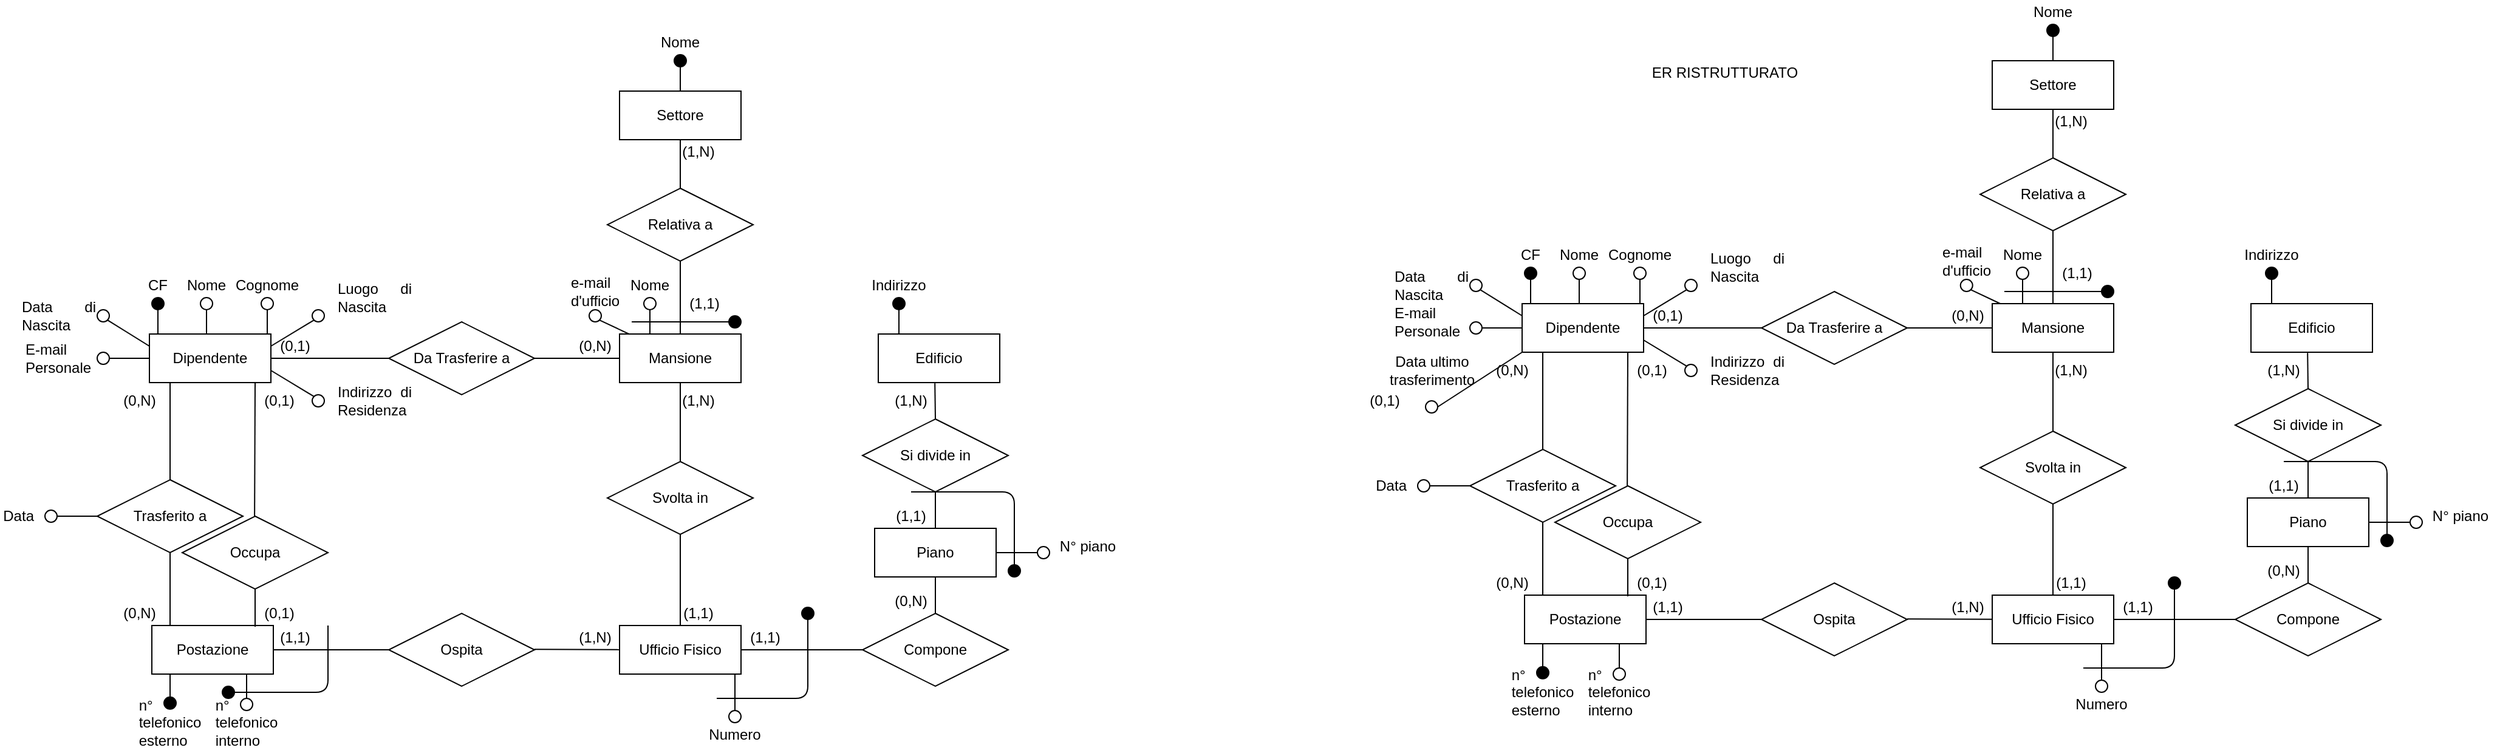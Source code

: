 <mxfile version="12.4.2" type="device" pages="1"><diagram id="H2HLlZwOEtIKmNLevdCi" name="Page-1"><mxGraphModel dx="2374" dy="1216" grid="1" gridSize="10" guides="1" tooltips="1" connect="1" arrows="1" fold="1" page="1" pageScale="1" pageWidth="827" pageHeight="1169" math="0" shadow="0"><root><mxCell id="0"/><mxCell id="1" parent="0"/><mxCell id="3k5vM88fd0rZkR1TAz7x-1" value="Dipendente" style="whiteSpace=wrap;html=1;align=center;" parent="1" vertex="1"><mxGeometry x="363" y="390" width="100" height="40" as="geometry"/></mxCell><mxCell id="3k5vM88fd0rZkR1TAz7x-2" value="" style="ellipse;whiteSpace=wrap;html=1;aspect=fixed;fillColor=#000000;" parent="1" vertex="1"><mxGeometry x="365" y="360" width="10" height="10" as="geometry"/></mxCell><mxCell id="3k5vM88fd0rZkR1TAz7x-3" value="" style="endArrow=none;html=1;entryX=0.5;entryY=1;entryDx=0;entryDy=0;exitX=0.12;exitY=0;exitDx=0;exitDy=0;exitPerimeter=0;" parent="1" target="3k5vM88fd0rZkR1TAz7x-2" edge="1"><mxGeometry width="50" height="50" relative="1" as="geometry"><mxPoint x="370" y="390" as="sourcePoint"/><mxPoint x="405" y="450" as="targetPoint"/></mxGeometry></mxCell><mxCell id="3k5vM88fd0rZkR1TAz7x-4" value="CF" style="text;html=1;strokeColor=none;fillColor=none;align=center;verticalAlign=middle;whiteSpace=wrap;rounded=0;" parent="1" vertex="1"><mxGeometry x="350" y="340" width="40" height="20" as="geometry"/></mxCell><mxCell id="3k5vM88fd0rZkR1TAz7x-5" value="" style="ellipse;whiteSpace=wrap;html=1;aspect=fixed;" parent="1" vertex="1"><mxGeometry x="405" y="360" width="10" height="10" as="geometry"/></mxCell><mxCell id="3k5vM88fd0rZkR1TAz7x-6" value="" style="endArrow=none;html=1;entryX=0.5;entryY=1;entryDx=0;entryDy=0;exitX=0.12;exitY=0;exitDx=0;exitDy=0;exitPerimeter=0;" parent="1" target="3k5vM88fd0rZkR1TAz7x-5" edge="1"><mxGeometry width="50" height="50" relative="1" as="geometry"><mxPoint x="410" y="390" as="sourcePoint"/><mxPoint x="445" y="450" as="targetPoint"/></mxGeometry></mxCell><mxCell id="3k5vM88fd0rZkR1TAz7x-7" value="Nome" style="text;html=1;strokeColor=none;fillColor=none;align=center;verticalAlign=middle;whiteSpace=wrap;rounded=0;" parent="1" vertex="1"><mxGeometry x="390" y="340" width="40" height="20" as="geometry"/></mxCell><mxCell id="3k5vM88fd0rZkR1TAz7x-8" value="" style="ellipse;whiteSpace=wrap;html=1;aspect=fixed;" parent="1" vertex="1"><mxGeometry x="455" y="360" width="10" height="10" as="geometry"/></mxCell><mxCell id="3k5vM88fd0rZkR1TAz7x-9" value="" style="endArrow=none;html=1;entryX=0.5;entryY=1;entryDx=0;entryDy=0;exitX=0.12;exitY=0;exitDx=0;exitDy=0;exitPerimeter=0;" parent="1" target="3k5vM88fd0rZkR1TAz7x-8" edge="1"><mxGeometry width="50" height="50" relative="1" as="geometry"><mxPoint x="460" y="390" as="sourcePoint"/><mxPoint x="495" y="450" as="targetPoint"/></mxGeometry></mxCell><mxCell id="3k5vM88fd0rZkR1TAz7x-10" value="Cognome" style="text;html=1;strokeColor=none;fillColor=none;align=center;verticalAlign=middle;whiteSpace=wrap;rounded=0;" parent="1" vertex="1"><mxGeometry x="440" y="340" width="40" height="20" as="geometry"/></mxCell><mxCell id="3k5vM88fd0rZkR1TAz7x-11" value="" style="ellipse;whiteSpace=wrap;html=1;aspect=fixed;" parent="1" vertex="1"><mxGeometry x="497" y="370" width="10" height="10" as="geometry"/></mxCell><mxCell id="3k5vM88fd0rZkR1TAz7x-12" value="" style="endArrow=none;html=1;entryX=0;entryY=1;entryDx=0;entryDy=0;exitX=1;exitY=0.25;exitDx=0;exitDy=0;" parent="1" source="3k5vM88fd0rZkR1TAz7x-1" target="3k5vM88fd0rZkR1TAz7x-11" edge="1"><mxGeometry width="50" height="50" relative="1" as="geometry"><mxPoint x="465" y="410" as="sourcePoint"/><mxPoint x="537" y="460" as="targetPoint"/></mxGeometry></mxCell><mxCell id="3k5vM88fd0rZkR1TAz7x-13" value="&lt;div style=&quot;text-align: justify&quot;&gt;&lt;span&gt;Luogo di Nascita&lt;/span&gt;&lt;/div&gt;" style="text;html=1;strokeColor=none;fillColor=none;align=center;verticalAlign=middle;whiteSpace=wrap;rounded=0;" parent="1" vertex="1"><mxGeometry x="517" y="350" width="63" height="20" as="geometry"/></mxCell><mxCell id="3k5vM88fd0rZkR1TAz7x-17" value="&lt;div style=&quot;text-align: justify&quot;&gt;&lt;span&gt;Data di Nascita&lt;/span&gt;&lt;/div&gt;" style="text;html=1;strokeColor=none;fillColor=none;align=center;verticalAlign=middle;whiteSpace=wrap;rounded=0;" parent="1" vertex="1"><mxGeometry x="257" y="365" width="63" height="20" as="geometry"/></mxCell><mxCell id="3k5vM88fd0rZkR1TAz7x-20" value="" style="ellipse;whiteSpace=wrap;html=1;aspect=fixed;" parent="1" vertex="1"><mxGeometry x="497" y="440" width="10" height="10" as="geometry"/></mxCell><mxCell id="3k5vM88fd0rZkR1TAz7x-21" value="" style="endArrow=none;html=1;entryX=0;entryY=0;entryDx=0;entryDy=0;exitX=1;exitY=0.75;exitDx=0;exitDy=0;" parent="1" source="3k5vM88fd0rZkR1TAz7x-1" target="3k5vM88fd0rZkR1TAz7x-20" edge="1"><mxGeometry width="50" height="50" relative="1" as="geometry"><mxPoint x="537" y="490" as="sourcePoint"/><mxPoint x="572" y="550" as="targetPoint"/></mxGeometry></mxCell><mxCell id="3k5vM88fd0rZkR1TAz7x-22" value="&lt;div style=&quot;text-align: justify&quot;&gt;&lt;span&gt;Indirizzo di Residenza&lt;/span&gt;&lt;/div&gt;" style="text;html=1;strokeColor=none;fillColor=none;align=center;verticalAlign=middle;whiteSpace=wrap;rounded=0;" parent="1" vertex="1"><mxGeometry x="517" y="435" width="63" height="20" as="geometry"/></mxCell><mxCell id="3k5vM88fd0rZkR1TAz7x-33" value="" style="ellipse;whiteSpace=wrap;html=1;aspect=fixed;" parent="1" vertex="1"><mxGeometry x="320" y="405" width="10" height="10" as="geometry"/></mxCell><mxCell id="3k5vM88fd0rZkR1TAz7x-34" value="" style="endArrow=none;html=1;entryX=1;entryY=0.5;entryDx=0;entryDy=0;exitX=0;exitY=0.5;exitDx=0;exitDy=0;" parent="1" source="3k5vM88fd0rZkR1TAz7x-1" target="3k5vM88fd0rZkR1TAz7x-33" edge="1"><mxGeometry width="50" height="50" relative="1" as="geometry"><mxPoint x="300" y="430" as="sourcePoint"/><mxPoint x="335" y="490" as="targetPoint"/></mxGeometry></mxCell><mxCell id="3k5vM88fd0rZkR1TAz7x-35" value="&lt;div style=&quot;text-align: justify&quot;&gt;&lt;span&gt;E-mail Personale&lt;/span&gt;&lt;/div&gt;" style="text;html=1;strokeColor=none;fillColor=none;align=center;verticalAlign=middle;whiteSpace=wrap;rounded=0;" parent="1" vertex="1"><mxGeometry x="260" y="400" width="60" height="20" as="geometry"/></mxCell><mxCell id="3k5vM88fd0rZkR1TAz7x-36" value="" style="ellipse;whiteSpace=wrap;html=1;aspect=fixed;direction=west;" parent="1" vertex="1"><mxGeometry x="320" y="370" width="10" height="10" as="geometry"/></mxCell><mxCell id="0-LK8YmRTWnci_70utCh-23" value="Mansione" style="whiteSpace=wrap;html=1;align=center;" parent="1" vertex="1"><mxGeometry x="750" y="390.0" width="100" height="40" as="geometry"/></mxCell><mxCell id="9NkHL0FcafXhTXbEbw9g-3" value="Postazione" style="whiteSpace=wrap;html=1;align=center;" parent="1" vertex="1"><mxGeometry x="365" y="630" width="100" height="40" as="geometry"/></mxCell><mxCell id="9NkHL0FcafXhTXbEbw9g-4" value="Occupa" style="shape=rhombus;perimeter=rhombusPerimeter;whiteSpace=wrap;html=1;align=center;" parent="1" vertex="1"><mxGeometry x="390" y="540" width="120" height="60" as="geometry"/></mxCell><mxCell id="9NkHL0FcafXhTXbEbw9g-7" value="" style="endArrow=none;html=1;" parent="1" edge="1"><mxGeometry width="50" height="50" relative="1" as="geometry"><mxPoint x="449.571" y="540.214" as="sourcePoint"/><mxPoint x="450" y="430" as="targetPoint"/></mxGeometry></mxCell><mxCell id="9NkHL0FcafXhTXbEbw9g-8" value="" style="endArrow=none;html=1;entryX=0.5;entryY=1;entryDx=0;entryDy=0;" parent="1" target="9NkHL0FcafXhTXbEbw9g-4" edge="1"><mxGeometry width="50" height="50" relative="1" as="geometry"><mxPoint x="450" y="631" as="sourcePoint"/><mxPoint x="412.71" y="560" as="targetPoint"/></mxGeometry></mxCell><mxCell id="9NkHL0FcafXhTXbEbw9g-9" value="(0,1)" style="text;html=1;strokeColor=none;fillColor=none;align=center;verticalAlign=middle;whiteSpace=wrap;rounded=0;" parent="1" vertex="1"><mxGeometry x="450" y="435" width="40" height="20" as="geometry"/></mxCell><mxCell id="9NkHL0FcafXhTXbEbw9g-10" value="(0,1)" style="text;html=1;strokeColor=none;fillColor=none;align=center;verticalAlign=middle;whiteSpace=wrap;rounded=0;" parent="1" vertex="1"><mxGeometry x="450" y="610" width="40" height="20" as="geometry"/></mxCell><mxCell id="9NkHL0FcafXhTXbEbw9g-11" value="Trasferito a" style="shape=rhombus;perimeter=rhombusPerimeter;whiteSpace=wrap;html=1;align=center;" parent="1" vertex="1"><mxGeometry x="320" y="510" width="120" height="60" as="geometry"/></mxCell><mxCell id="9NkHL0FcafXhTXbEbw9g-12" value="" style="endArrow=none;html=1;entryX=0.5;entryY=0;entryDx=0;entryDy=0;" parent="1" target="9NkHL0FcafXhTXbEbw9g-11" edge="1"><mxGeometry width="50" height="50" relative="1" as="geometry"><mxPoint x="380" y="430" as="sourcePoint"/><mxPoint x="150" y="510" as="targetPoint"/></mxGeometry></mxCell><mxCell id="9NkHL0FcafXhTXbEbw9g-13" value="" style="endArrow=none;html=1;entryX=0.5;entryY=1;entryDx=0;entryDy=0;" parent="1" target="9NkHL0FcafXhTXbEbw9g-11" edge="1"><mxGeometry width="50" height="50" relative="1" as="geometry"><mxPoint x="380" y="630" as="sourcePoint"/><mxPoint x="320" y="590" as="targetPoint"/></mxGeometry></mxCell><mxCell id="9NkHL0FcafXhTXbEbw9g-14" value="" style="ellipse;whiteSpace=wrap;html=1;aspect=fixed;" parent="1" vertex="1"><mxGeometry x="277" y="535" width="10" height="10" as="geometry"/></mxCell><mxCell id="9NkHL0FcafXhTXbEbw9g-15" value="" style="endArrow=none;html=1;entryX=1;entryY=0.5;entryDx=0;entryDy=0;exitX=0;exitY=0.5;exitDx=0;exitDy=0;" parent="1" target="9NkHL0FcafXhTXbEbw9g-14" edge="1"><mxGeometry width="50" height="50" relative="1" as="geometry"><mxPoint x="320" y="540" as="sourcePoint"/><mxPoint x="292" y="620" as="targetPoint"/></mxGeometry></mxCell><mxCell id="9NkHL0FcafXhTXbEbw9g-16" value="&lt;div style=&quot;text-align: justify&quot;&gt;Data&lt;/div&gt;" style="text;html=1;strokeColor=none;fillColor=none;align=right;verticalAlign=middle;whiteSpace=wrap;rounded=0;" parent="1" vertex="1"><mxGeometry x="240" y="530" width="30" height="20" as="geometry"/></mxCell><mxCell id="9NkHL0FcafXhTXbEbw9g-18" value="" style="endArrow=none;html=1;exitX=0.5;exitY=0;exitDx=0;exitDy=0;" parent="1" edge="1"><mxGeometry width="50" height="50" relative="1" as="geometry"><mxPoint x="380" y="690" as="sourcePoint"/><mxPoint x="380" y="670" as="targetPoint"/></mxGeometry></mxCell><mxCell id="9NkHL0FcafXhTXbEbw9g-19" value="&lt;div style=&quot;text-align: justify&quot;&gt;&lt;span&gt;n° telefonico esterno&lt;/span&gt;&lt;/div&gt;" style="text;html=1;strokeColor=none;fillColor=none;align=center;verticalAlign=middle;whiteSpace=wrap;rounded=0;" parent="1" vertex="1"><mxGeometry x="360" y="700" width="40" height="20" as="geometry"/></mxCell><mxCell id="9NkHL0FcafXhTXbEbw9g-23" value="" style="ellipse;whiteSpace=wrap;html=1;aspect=fixed;" parent="1" vertex="1"><mxGeometry x="438" y="690" width="10" height="10" as="geometry"/></mxCell><mxCell id="9NkHL0FcafXhTXbEbw9g-24" value="" style="endArrow=none;html=1;exitX=0.5;exitY=0;exitDx=0;exitDy=0;" parent="1" source="9NkHL0FcafXhTXbEbw9g-23" edge="1"><mxGeometry width="50" height="50" relative="1" as="geometry"><mxPoint x="433" y="690" as="sourcePoint"/><mxPoint x="443" y="670" as="targetPoint"/></mxGeometry></mxCell><mxCell id="9NkHL0FcafXhTXbEbw9g-25" value="&lt;div style=&quot;text-align: justify&quot;&gt;&lt;span&gt;n° telefonico interno&lt;/span&gt;&lt;/div&gt;" style="text;html=1;strokeColor=none;fillColor=none;align=center;verticalAlign=middle;whiteSpace=wrap;rounded=0;" parent="1" vertex="1"><mxGeometry x="423" y="700" width="40" height="20" as="geometry"/></mxCell><mxCell id="9NkHL0FcafXhTXbEbw9g-26" value="(0,N)" style="text;html=1;strokeColor=none;fillColor=none;align=center;verticalAlign=middle;whiteSpace=wrap;rounded=0;" parent="1" vertex="1"><mxGeometry x="335" y="435" width="40" height="20" as="geometry"/></mxCell><mxCell id="9NkHL0FcafXhTXbEbw9g-27" value="(0,N)" style="text;html=1;strokeColor=none;fillColor=none;align=center;verticalAlign=middle;whiteSpace=wrap;rounded=0;" parent="1" vertex="1"><mxGeometry x="335" y="610" width="40" height="20" as="geometry"/></mxCell><mxCell id="9NkHL0FcafXhTXbEbw9g-28" value="" style="ellipse;whiteSpace=wrap;html=1;aspect=fixed;fillColor=#000000;" parent="1" vertex="1"><mxGeometry x="375" y="688.89" width="10" height="10" as="geometry"/></mxCell><mxCell id="9NkHL0FcafXhTXbEbw9g-29" value="Ufficio Fisico" style="whiteSpace=wrap;html=1;align=center;" parent="1" vertex="1"><mxGeometry x="750" y="630" width="100" height="40" as="geometry"/></mxCell><mxCell id="9NkHL0FcafXhTXbEbw9g-30" value="Ospita" style="shape=rhombus;perimeter=rhombusPerimeter;whiteSpace=wrap;html=1;align=center;" parent="1" vertex="1"><mxGeometry x="560" y="620" width="120" height="60" as="geometry"/></mxCell><mxCell id="9NkHL0FcafXhTXbEbw9g-31" value="" style="endArrow=none;html=1;exitX=1;exitY=0.5;exitDx=0;exitDy=0;entryX=0;entryY=0.5;entryDx=0;entryDy=0;" parent="1" source="9NkHL0FcafXhTXbEbw9g-3" target="9NkHL0FcafXhTXbEbw9g-30" edge="1"><mxGeometry width="50" height="50" relative="1" as="geometry"><mxPoint x="530" y="760" as="sourcePoint"/><mxPoint x="580" y="710" as="targetPoint"/></mxGeometry></mxCell><mxCell id="9NkHL0FcafXhTXbEbw9g-32" value="" style="endArrow=none;html=1;exitX=1;exitY=0.5;exitDx=0;exitDy=0;" parent="1" target="9NkHL0FcafXhTXbEbw9g-29" edge="1"><mxGeometry width="50" height="50" relative="1" as="geometry"><mxPoint x="680" y="649.58" as="sourcePoint"/><mxPoint x="775" y="649.58" as="targetPoint"/></mxGeometry></mxCell><mxCell id="9NkHL0FcafXhTXbEbw9g-33" value="(1,1)" style="text;html=1;strokeColor=none;fillColor=none;align=center;verticalAlign=middle;whiteSpace=wrap;rounded=0;" parent="1" vertex="1"><mxGeometry x="463" y="630" width="40" height="20" as="geometry"/></mxCell><mxCell id="9NkHL0FcafXhTXbEbw9g-34" value="(1,N)" style="text;html=1;strokeColor=none;fillColor=none;align=center;verticalAlign=middle;whiteSpace=wrap;rounded=0;" parent="1" vertex="1"><mxGeometry x="710" y="630" width="40" height="20" as="geometry"/></mxCell><mxCell id="9NkHL0FcafXhTXbEbw9g-40" value="&lt;div style=&quot;text-align: justify&quot;&gt;&lt;span&gt;e-mail d'ufficio&lt;/span&gt;&lt;/div&gt;" style="text;html=1;strokeColor=none;fillColor=none;align=center;verticalAlign=middle;whiteSpace=wrap;rounded=0;" parent="1" vertex="1"><mxGeometry x="710" y="345" width="40" height="20" as="geometry"/></mxCell><mxCell id="9NkHL0FcafXhTXbEbw9g-44" value="Compone" style="shape=rhombus;perimeter=rhombusPerimeter;whiteSpace=wrap;html=1;align=center;" parent="1" vertex="1"><mxGeometry x="950" y="620" width="120" height="60" as="geometry"/></mxCell><mxCell id="9NkHL0FcafXhTXbEbw9g-45" value="" style="endArrow=none;html=1;" parent="1" source="9NkHL0FcafXhTXbEbw9g-29" target="9NkHL0FcafXhTXbEbw9g-44" edge="1"><mxGeometry width="50" height="50" relative="1" as="geometry"><mxPoint x="880" y="649.17" as="sourcePoint"/><mxPoint x="950" y="649" as="targetPoint"/></mxGeometry></mxCell><mxCell id="9NkHL0FcafXhTXbEbw9g-47" value="Piano" style="whiteSpace=wrap;html=1;align=center;" parent="1" vertex="1"><mxGeometry x="960" y="550" width="100" height="40" as="geometry"/></mxCell><mxCell id="9NkHL0FcafXhTXbEbw9g-48" value="" style="endArrow=none;html=1;" parent="1" source="9NkHL0FcafXhTXbEbw9g-49" edge="1"><mxGeometry width="50" height="50" relative="1" as="geometry"><mxPoint x="430" y="680" as="sourcePoint"/><mxPoint x="510" y="630" as="targetPoint"/><Array as="points"><mxPoint x="510" y="685"/></Array></mxGeometry></mxCell><mxCell id="9NkHL0FcafXhTXbEbw9g-49" value="" style="ellipse;whiteSpace=wrap;html=1;aspect=fixed;fillColor=#000000;" parent="1" vertex="1"><mxGeometry x="423" y="680" width="10" height="10" as="geometry"/></mxCell><mxCell id="9NkHL0FcafXhTXbEbw9g-50" value="" style="endArrow=none;html=1;" parent="1" target="9NkHL0FcafXhTXbEbw9g-49" edge="1"><mxGeometry width="50" height="50" relative="1" as="geometry"><mxPoint x="430" y="680" as="sourcePoint"/><mxPoint x="510" y="630" as="targetPoint"/><Array as="points"/></mxGeometry></mxCell><mxCell id="9NkHL0FcafXhTXbEbw9g-53" value="" style="endArrow=none;html=1;exitX=0.5;exitY=0;exitDx=0;exitDy=0;entryX=0.5;entryY=1;entryDx=0;entryDy=0;" parent="1" source="9NkHL0FcafXhTXbEbw9g-44" target="9NkHL0FcafXhTXbEbw9g-47" edge="1"><mxGeometry width="50" height="50" relative="1" as="geometry"><mxPoint x="880" y="610" as="sourcePoint"/><mxPoint x="930" y="560" as="targetPoint"/></mxGeometry></mxCell><mxCell id="9NkHL0FcafXhTXbEbw9g-54" value="&lt;div style=&quot;text-align: justify&quot;&gt;&lt;span&gt;N° piano&lt;/span&gt;&lt;/div&gt;" style="text;html=1;strokeColor=none;fillColor=none;align=center;verticalAlign=middle;whiteSpace=wrap;rounded=0;" parent="1" vertex="1"><mxGeometry x="1104" y="555" width="63" height="20" as="geometry"/></mxCell><mxCell id="9NkHL0FcafXhTXbEbw9g-55" value="" style="ellipse;whiteSpace=wrap;html=1;aspect=fixed;" parent="1" vertex="1"><mxGeometry x="1094" y="565" width="10" height="10" as="geometry"/></mxCell><mxCell id="9NkHL0FcafXhTXbEbw9g-56" value="" style="endArrow=none;html=1;" parent="1" source="9NkHL0FcafXhTXbEbw9g-47" target="9NkHL0FcafXhTXbEbw9g-55" edge="1"><mxGeometry width="50" height="50" relative="1" as="geometry"><mxPoint x="1060" y="575" as="sourcePoint"/><mxPoint x="1127" y="575" as="targetPoint"/></mxGeometry></mxCell><mxCell id="9NkHL0FcafXhTXbEbw9g-57" value="(1,1)" style="text;html=1;strokeColor=none;fillColor=none;align=center;verticalAlign=middle;whiteSpace=wrap;rounded=0;" parent="1" vertex="1"><mxGeometry x="850" y="630" width="40" height="20" as="geometry"/></mxCell><mxCell id="9NkHL0FcafXhTXbEbw9g-58" value="(0,N)" style="text;html=1;strokeColor=none;fillColor=none;align=center;verticalAlign=middle;whiteSpace=wrap;rounded=0;" parent="1" vertex="1"><mxGeometry x="970" y="600" width="40" height="20" as="geometry"/></mxCell><mxCell id="9NkHL0FcafXhTXbEbw9g-59" value="Si divide in" style="shape=rhombus;perimeter=rhombusPerimeter;whiteSpace=wrap;html=1;align=center;" parent="1" vertex="1"><mxGeometry x="950" y="460" width="120" height="60" as="geometry"/></mxCell><mxCell id="9NkHL0FcafXhTXbEbw9g-60" value="Edificio" style="whiteSpace=wrap;html=1;align=center;" parent="1" vertex="1"><mxGeometry x="963" y="390" width="100" height="40" as="geometry"/></mxCell><mxCell id="9NkHL0FcafXhTXbEbw9g-61" value="" style="endArrow=none;html=1;entryX=0.466;entryY=1.014;entryDx=0;entryDy=0;entryPerimeter=0;exitX=0.5;exitY=0;exitDx=0;exitDy=0;" parent="1" source="9NkHL0FcafXhTXbEbw9g-59" target="9NkHL0FcafXhTXbEbw9g-60" edge="1"><mxGeometry width="50" height="50" relative="1" as="geometry"><mxPoint x="830" y="490" as="sourcePoint"/><mxPoint x="880" y="440" as="targetPoint"/></mxGeometry></mxCell><mxCell id="9NkHL0FcafXhTXbEbw9g-62" value="" style="endArrow=none;html=1;entryX=0.5;entryY=1;entryDx=0;entryDy=0;exitX=0.5;exitY=0;exitDx=0;exitDy=0;" parent="1" source="9NkHL0FcafXhTXbEbw9g-47" target="9NkHL0FcafXhTXbEbw9g-59" edge="1"><mxGeometry width="50" height="50" relative="1" as="geometry"><mxPoint x="900" y="550" as="sourcePoint"/><mxPoint x="950" y="500" as="targetPoint"/></mxGeometry></mxCell><mxCell id="9NkHL0FcafXhTXbEbw9g-64" value="" style="ellipse;whiteSpace=wrap;html=1;aspect=fixed;fillColor=#000000;" parent="1" vertex="1"><mxGeometry x="975" y="360" width="10" height="10" as="geometry"/></mxCell><mxCell id="9NkHL0FcafXhTXbEbw9g-65" value="" style="endArrow=none;html=1;entryX=0.5;entryY=1;entryDx=0;entryDy=0;exitX=0.12;exitY=0;exitDx=0;exitDy=0;exitPerimeter=0;" parent="1" target="9NkHL0FcafXhTXbEbw9g-64" edge="1"><mxGeometry width="50" height="50" relative="1" as="geometry"><mxPoint x="980" y="390" as="sourcePoint"/><mxPoint x="1015" y="450" as="targetPoint"/></mxGeometry></mxCell><mxCell id="9NkHL0FcafXhTXbEbw9g-66" value="Indirizzo" style="text;html=1;strokeColor=none;fillColor=none;align=center;verticalAlign=middle;whiteSpace=wrap;rounded=0;" parent="1" vertex="1"><mxGeometry x="960" y="340" width="40" height="20" as="geometry"/></mxCell><mxCell id="9NkHL0FcafXhTXbEbw9g-73" value="" style="ellipse;whiteSpace=wrap;html=1;aspect=fixed;fillColor=#000000;" parent="1" vertex="1"><mxGeometry x="1070" y="580" width="10" height="10" as="geometry"/></mxCell><mxCell id="9NkHL0FcafXhTXbEbw9g-74" value="(1,1)" style="text;html=1;strokeColor=none;fillColor=none;align=center;verticalAlign=middle;whiteSpace=wrap;rounded=0;" parent="1" vertex="1"><mxGeometry x="970" y="530" width="40" height="20" as="geometry"/></mxCell><mxCell id="XLLHPFjAevq2n8ZGN_uE-2" value="" style="endArrow=none;html=1;exitX=0.5;exitY=0;exitDx=0;exitDy=0;" parent="1" source="9NkHL0FcafXhTXbEbw9g-73" edge="1"><mxGeometry width="50" height="50" relative="1" as="geometry"><mxPoint x="1070" y="580" as="sourcePoint"/><mxPoint x="990" y="520" as="targetPoint"/><Array as="points"><mxPoint x="1075" y="520"/></Array></mxGeometry></mxCell><mxCell id="XLLHPFjAevq2n8ZGN_uE-3" value="(1,N)" style="text;html=1;strokeColor=none;fillColor=none;align=center;verticalAlign=middle;whiteSpace=wrap;rounded=0;" parent="1" vertex="1"><mxGeometry x="970" y="435" width="40" height="20" as="geometry"/></mxCell><mxCell id="XLLHPFjAevq2n8ZGN_uE-7" value="" style="endArrow=none;html=1;exitX=0;exitY=0;exitDx=0;exitDy=0;" parent="1" source="3k5vM88fd0rZkR1TAz7x-36" edge="1"><mxGeometry width="50" height="50" relative="1" as="geometry"><mxPoint x="300" y="290" as="sourcePoint"/><mxPoint x="363" y="400" as="targetPoint"/></mxGeometry></mxCell><mxCell id="XLLHPFjAevq2n8ZGN_uE-8" value="Svolta in" style="shape=rhombus;perimeter=rhombusPerimeter;whiteSpace=wrap;html=1;align=center;" parent="1" vertex="1"><mxGeometry x="740" y="495" width="120" height="60" as="geometry"/></mxCell><mxCell id="XLLHPFjAevq2n8ZGN_uE-9" value="" style="endArrow=none;html=1;entryX=0.5;entryY=1;entryDx=0;entryDy=0;" parent="1" source="9NkHL0FcafXhTXbEbw9g-29" target="XLLHPFjAevq2n8ZGN_uE-8" edge="1"><mxGeometry width="50" height="50" relative="1" as="geometry"><mxPoint x="650" y="560" as="sourcePoint"/><mxPoint x="700" y="510" as="targetPoint"/></mxGeometry></mxCell><mxCell id="XLLHPFjAevq2n8ZGN_uE-10" value="" style="endArrow=none;html=1;entryX=0.5;entryY=0;entryDx=0;entryDy=0;" parent="1" source="0-LK8YmRTWnci_70utCh-23" target="XLLHPFjAevq2n8ZGN_uE-8" edge="1"><mxGeometry width="50" height="50" relative="1" as="geometry"><mxPoint x="650" y="510" as="sourcePoint"/><mxPoint x="700" y="460" as="targetPoint"/></mxGeometry></mxCell><mxCell id="XLLHPFjAevq2n8ZGN_uE-11" value="Da Trasferire a" style="shape=rhombus;perimeter=rhombusPerimeter;whiteSpace=wrap;html=1;align=center;" parent="1" vertex="1"><mxGeometry x="560" y="380" width="120" height="60" as="geometry"/></mxCell><mxCell id="XLLHPFjAevq2n8ZGN_uE-12" value="" style="endArrow=none;html=1;exitX=1;exitY=0.5;exitDx=0;exitDy=0;" parent="1" source="XLLHPFjAevq2n8ZGN_uE-11" target="0-LK8YmRTWnci_70utCh-23" edge="1"><mxGeometry width="50" height="50" relative="1" as="geometry"><mxPoint x="680" y="420" as="sourcePoint"/><mxPoint x="740" y="400" as="targetPoint"/></mxGeometry></mxCell><mxCell id="XLLHPFjAevq2n8ZGN_uE-13" value="" style="endArrow=none;html=1;exitX=1;exitY=0.5;exitDx=0;exitDy=0;entryX=0;entryY=0.5;entryDx=0;entryDy=0;" parent="1" source="3k5vM88fd0rZkR1TAz7x-1" target="XLLHPFjAevq2n8ZGN_uE-11" edge="1"><mxGeometry width="50" height="50" relative="1" as="geometry"><mxPoint x="510" y="440" as="sourcePoint"/><mxPoint x="560" y="390" as="targetPoint"/></mxGeometry></mxCell><mxCell id="XLLHPFjAevq2n8ZGN_uE-14" value="(1,1)" style="text;html=1;strokeColor=none;fillColor=none;align=center;verticalAlign=middle;whiteSpace=wrap;rounded=0;" parent="1" vertex="1"><mxGeometry x="795" y="610" width="40" height="20" as="geometry"/></mxCell><mxCell id="XLLHPFjAevq2n8ZGN_uE-15" value="(1,N)" style="text;html=1;strokeColor=none;fillColor=none;align=center;verticalAlign=middle;whiteSpace=wrap;rounded=0;" parent="1" vertex="1"><mxGeometry x="795" y="435" width="40" height="20" as="geometry"/></mxCell><mxCell id="XLLHPFjAevq2n8ZGN_uE-16" value="(0,1)" style="text;html=1;strokeColor=none;fillColor=none;align=center;verticalAlign=middle;whiteSpace=wrap;rounded=0;" parent="1" vertex="1"><mxGeometry x="463" y="390" width="40" height="20" as="geometry"/></mxCell><mxCell id="XLLHPFjAevq2n8ZGN_uE-17" value="(0,N)" style="text;html=1;strokeColor=none;fillColor=none;align=center;verticalAlign=middle;whiteSpace=wrap;rounded=0;" parent="1" vertex="1"><mxGeometry x="710" y="390" width="40" height="20" as="geometry"/></mxCell><mxCell id="XLLHPFjAevq2n8ZGN_uE-26" value="" style="ellipse;whiteSpace=wrap;html=1;aspect=fixed;" parent="1" vertex="1"><mxGeometry x="770" y="360" width="10" height="10" as="geometry"/></mxCell><mxCell id="XLLHPFjAevq2n8ZGN_uE-27" value="" style="endArrow=none;html=1;entryX=0.5;entryY=1;entryDx=0;entryDy=0;exitX=0.12;exitY=0;exitDx=0;exitDy=0;exitPerimeter=0;" parent="1" target="XLLHPFjAevq2n8ZGN_uE-26" edge="1"><mxGeometry width="50" height="50" relative="1" as="geometry"><mxPoint x="775" y="390.0" as="sourcePoint"/><mxPoint x="810" y="450" as="targetPoint"/></mxGeometry></mxCell><mxCell id="XLLHPFjAevq2n8ZGN_uE-28" value="Nome" style="text;html=1;strokeColor=none;fillColor=none;align=center;verticalAlign=middle;whiteSpace=wrap;rounded=0;" parent="1" vertex="1"><mxGeometry x="755" y="340" width="40" height="20" as="geometry"/></mxCell><mxCell id="XLLHPFjAevq2n8ZGN_uE-32" value="" style="ellipse;whiteSpace=wrap;html=1;aspect=fixed;fillColor=#000000;" parent="1" vertex="1"><mxGeometry x="840" y="375" width="10" height="10" as="geometry"/></mxCell><mxCell id="XLLHPFjAevq2n8ZGN_uE-33" value="" style="endArrow=none;html=1;entryX=0;entryY=0.5;entryDx=0;entryDy=0;" parent="1" target="XLLHPFjAevq2n8ZGN_uE-32" edge="1"><mxGeometry width="50" height="50" relative="1" as="geometry"><mxPoint x="760" y="380" as="sourcePoint"/><mxPoint x="730" y="330" as="targetPoint"/></mxGeometry></mxCell><mxCell id="XLLHPFjAevq2n8ZGN_uE-35" value="Relativa a" style="shape=rhombus;perimeter=rhombusPerimeter;whiteSpace=wrap;html=1;align=center;" parent="1" vertex="1"><mxGeometry x="740" y="270" width="120" height="60" as="geometry"/></mxCell><mxCell id="XLLHPFjAevq2n8ZGN_uE-36" value="Settore" style="whiteSpace=wrap;html=1;align=center;" parent="1" vertex="1"><mxGeometry x="750" y="190.0" width="100" height="40" as="geometry"/></mxCell><mxCell id="XLLHPFjAevq2n8ZGN_uE-37" value="" style="ellipse;whiteSpace=wrap;html=1;aspect=fixed;fillColor=#000000;" parent="1" vertex="1"><mxGeometry x="795" y="160" width="10" height="10" as="geometry"/></mxCell><mxCell id="XLLHPFjAevq2n8ZGN_uE-38" value="" style="endArrow=none;html=1;entryX=0.5;entryY=1;entryDx=0;entryDy=0;exitX=0.12;exitY=0;exitDx=0;exitDy=0;exitPerimeter=0;" parent="1" target="XLLHPFjAevq2n8ZGN_uE-37" edge="1"><mxGeometry width="50" height="50" relative="1" as="geometry"><mxPoint x="800" y="190.0" as="sourcePoint"/><mxPoint x="835" y="250" as="targetPoint"/></mxGeometry></mxCell><mxCell id="XLLHPFjAevq2n8ZGN_uE-39" value="Nome" style="text;html=1;strokeColor=none;fillColor=none;align=center;verticalAlign=middle;whiteSpace=wrap;rounded=0;" parent="1" vertex="1"><mxGeometry x="780" y="140" width="40" height="20" as="geometry"/></mxCell><mxCell id="XLLHPFjAevq2n8ZGN_uE-40" value="" style="endArrow=none;html=1;entryX=0.5;entryY=0;entryDx=0;entryDy=0;exitX=0.5;exitY=1;exitDx=0;exitDy=0;" parent="1" source="XLLHPFjAevq2n8ZGN_uE-35" target="0-LK8YmRTWnci_70utCh-23" edge="1"><mxGeometry width="50" height="50" relative="1" as="geometry"><mxPoint x="660" y="350" as="sourcePoint"/><mxPoint x="710" y="300" as="targetPoint"/></mxGeometry></mxCell><mxCell id="XLLHPFjAevq2n8ZGN_uE-41" value="" style="endArrow=none;html=1;entryX=0.5;entryY=0;entryDx=0;entryDy=0;exitX=0.5;exitY=1;exitDx=0;exitDy=0;" parent="1" source="XLLHPFjAevq2n8ZGN_uE-36" target="XLLHPFjAevq2n8ZGN_uE-35" edge="1"><mxGeometry width="50" height="50" relative="1" as="geometry"><mxPoint x="590" y="260" as="sourcePoint"/><mxPoint x="640" y="210" as="targetPoint"/></mxGeometry></mxCell><mxCell id="XLLHPFjAevq2n8ZGN_uE-42" value="(1,1)" style="text;html=1;strokeColor=none;fillColor=none;align=center;verticalAlign=middle;whiteSpace=wrap;rounded=0;" parent="1" vertex="1"><mxGeometry x="800" y="355" width="40" height="20" as="geometry"/></mxCell><mxCell id="XLLHPFjAevq2n8ZGN_uE-43" value="(1,N)" style="text;html=1;strokeColor=none;fillColor=none;align=center;verticalAlign=middle;whiteSpace=wrap;rounded=0;" parent="1" vertex="1"><mxGeometry x="795" y="230" width="40" height="20" as="geometry"/></mxCell><mxCell id="k8Fi7VFfkX-63erJ3FDF-1" value="Dipendente" style="whiteSpace=wrap;html=1;align=center;" parent="1" vertex="1"><mxGeometry x="1493" y="365" width="100" height="40" as="geometry"/></mxCell><mxCell id="k8Fi7VFfkX-63erJ3FDF-2" value="" style="ellipse;whiteSpace=wrap;html=1;aspect=fixed;fillColor=#000000;" parent="1" vertex="1"><mxGeometry x="1495" y="335" width="10" height="10" as="geometry"/></mxCell><mxCell id="k8Fi7VFfkX-63erJ3FDF-3" value="" style="endArrow=none;html=1;entryX=0.5;entryY=1;entryDx=0;entryDy=0;exitX=0.12;exitY=0;exitDx=0;exitDy=0;exitPerimeter=0;" parent="1" target="k8Fi7VFfkX-63erJ3FDF-2" edge="1"><mxGeometry width="50" height="50" relative="1" as="geometry"><mxPoint x="1500" y="365" as="sourcePoint"/><mxPoint x="1535" y="425" as="targetPoint"/></mxGeometry></mxCell><mxCell id="k8Fi7VFfkX-63erJ3FDF-4" value="CF" style="text;html=1;strokeColor=none;fillColor=none;align=center;verticalAlign=middle;whiteSpace=wrap;rounded=0;" parent="1" vertex="1"><mxGeometry x="1480" y="315" width="40" height="20" as="geometry"/></mxCell><mxCell id="k8Fi7VFfkX-63erJ3FDF-5" value="" style="ellipse;whiteSpace=wrap;html=1;aspect=fixed;" parent="1" vertex="1"><mxGeometry x="1535" y="335" width="10" height="10" as="geometry"/></mxCell><mxCell id="k8Fi7VFfkX-63erJ3FDF-6" value="" style="endArrow=none;html=1;entryX=0.5;entryY=1;entryDx=0;entryDy=0;exitX=0.12;exitY=0;exitDx=0;exitDy=0;exitPerimeter=0;" parent="1" target="k8Fi7VFfkX-63erJ3FDF-5" edge="1"><mxGeometry width="50" height="50" relative="1" as="geometry"><mxPoint x="1540" y="365" as="sourcePoint"/><mxPoint x="1575" y="425" as="targetPoint"/></mxGeometry></mxCell><mxCell id="k8Fi7VFfkX-63erJ3FDF-7" value="Nome" style="text;html=1;strokeColor=none;fillColor=none;align=center;verticalAlign=middle;whiteSpace=wrap;rounded=0;" parent="1" vertex="1"><mxGeometry x="1520" y="315" width="40" height="20" as="geometry"/></mxCell><mxCell id="k8Fi7VFfkX-63erJ3FDF-8" value="" style="ellipse;whiteSpace=wrap;html=1;aspect=fixed;" parent="1" vertex="1"><mxGeometry x="1585" y="335" width="10" height="10" as="geometry"/></mxCell><mxCell id="k8Fi7VFfkX-63erJ3FDF-9" value="" style="endArrow=none;html=1;entryX=0.5;entryY=1;entryDx=0;entryDy=0;exitX=0.12;exitY=0;exitDx=0;exitDy=0;exitPerimeter=0;" parent="1" target="k8Fi7VFfkX-63erJ3FDF-8" edge="1"><mxGeometry width="50" height="50" relative="1" as="geometry"><mxPoint x="1590" y="365" as="sourcePoint"/><mxPoint x="1625" y="425" as="targetPoint"/></mxGeometry></mxCell><mxCell id="k8Fi7VFfkX-63erJ3FDF-10" value="Cognome" style="text;html=1;strokeColor=none;fillColor=none;align=center;verticalAlign=middle;whiteSpace=wrap;rounded=0;" parent="1" vertex="1"><mxGeometry x="1570" y="315" width="40" height="20" as="geometry"/></mxCell><mxCell id="k8Fi7VFfkX-63erJ3FDF-11" value="" style="ellipse;whiteSpace=wrap;html=1;aspect=fixed;" parent="1" vertex="1"><mxGeometry x="1627" y="345" width="10" height="10" as="geometry"/></mxCell><mxCell id="k8Fi7VFfkX-63erJ3FDF-12" value="" style="endArrow=none;html=1;entryX=0;entryY=1;entryDx=0;entryDy=0;exitX=1;exitY=0.25;exitDx=0;exitDy=0;" parent="1" source="k8Fi7VFfkX-63erJ3FDF-1" target="k8Fi7VFfkX-63erJ3FDF-11" edge="1"><mxGeometry width="50" height="50" relative="1" as="geometry"><mxPoint x="1595" y="385" as="sourcePoint"/><mxPoint x="1667" y="435" as="targetPoint"/></mxGeometry></mxCell><mxCell id="k8Fi7VFfkX-63erJ3FDF-13" value="&lt;div style=&quot;text-align: justify&quot;&gt;&lt;span&gt;Luogo di Nascita&lt;/span&gt;&lt;/div&gt;" style="text;html=1;strokeColor=none;fillColor=none;align=center;verticalAlign=middle;whiteSpace=wrap;rounded=0;" parent="1" vertex="1"><mxGeometry x="1647" y="325" width="63" height="20" as="geometry"/></mxCell><mxCell id="k8Fi7VFfkX-63erJ3FDF-14" value="&lt;div style=&quot;text-align: justify&quot;&gt;&lt;span&gt;Data di Nascita&lt;/span&gt;&lt;/div&gt;" style="text;html=1;strokeColor=none;fillColor=none;align=center;verticalAlign=middle;whiteSpace=wrap;rounded=0;" parent="1" vertex="1"><mxGeometry x="1387" y="340" width="63" height="20" as="geometry"/></mxCell><mxCell id="k8Fi7VFfkX-63erJ3FDF-15" value="" style="ellipse;whiteSpace=wrap;html=1;aspect=fixed;" parent="1" vertex="1"><mxGeometry x="1627" y="415" width="10" height="10" as="geometry"/></mxCell><mxCell id="k8Fi7VFfkX-63erJ3FDF-16" value="" style="endArrow=none;html=1;entryX=0;entryY=0;entryDx=0;entryDy=0;exitX=1;exitY=0.75;exitDx=0;exitDy=0;" parent="1" source="k8Fi7VFfkX-63erJ3FDF-1" target="k8Fi7VFfkX-63erJ3FDF-15" edge="1"><mxGeometry width="50" height="50" relative="1" as="geometry"><mxPoint x="1667" y="465" as="sourcePoint"/><mxPoint x="1702" y="525" as="targetPoint"/></mxGeometry></mxCell><mxCell id="k8Fi7VFfkX-63erJ3FDF-17" value="&lt;div style=&quot;text-align: justify&quot;&gt;&lt;span&gt;Indirizzo di Residenza&lt;/span&gt;&lt;/div&gt;" style="text;html=1;strokeColor=none;fillColor=none;align=center;verticalAlign=middle;whiteSpace=wrap;rounded=0;" parent="1" vertex="1"><mxGeometry x="1647" y="410" width="63" height="20" as="geometry"/></mxCell><mxCell id="k8Fi7VFfkX-63erJ3FDF-18" value="" style="ellipse;whiteSpace=wrap;html=1;aspect=fixed;" parent="1" vertex="1"><mxGeometry x="1450" y="380" width="10" height="10" as="geometry"/></mxCell><mxCell id="k8Fi7VFfkX-63erJ3FDF-19" value="" style="endArrow=none;html=1;entryX=1;entryY=0.5;entryDx=0;entryDy=0;exitX=0;exitY=0.5;exitDx=0;exitDy=0;" parent="1" source="k8Fi7VFfkX-63erJ3FDF-1" target="k8Fi7VFfkX-63erJ3FDF-18" edge="1"><mxGeometry width="50" height="50" relative="1" as="geometry"><mxPoint x="1430" y="405" as="sourcePoint"/><mxPoint x="1465" y="465" as="targetPoint"/></mxGeometry></mxCell><mxCell id="k8Fi7VFfkX-63erJ3FDF-20" value="&lt;div style=&quot;text-align: justify&quot;&gt;&lt;span&gt;E-mail Personale&lt;/span&gt;&lt;/div&gt;" style="text;html=1;strokeColor=none;fillColor=none;align=center;verticalAlign=middle;whiteSpace=wrap;rounded=0;" parent="1" vertex="1"><mxGeometry x="1387" y="370" width="60" height="20" as="geometry"/></mxCell><mxCell id="k8Fi7VFfkX-63erJ3FDF-21" value="" style="ellipse;whiteSpace=wrap;html=1;aspect=fixed;direction=west;" parent="1" vertex="1"><mxGeometry x="1450" y="345" width="10" height="10" as="geometry"/></mxCell><mxCell id="k8Fi7VFfkX-63erJ3FDF-22" value="Mansione" style="whiteSpace=wrap;html=1;align=center;" parent="1" vertex="1"><mxGeometry x="1880" y="365.0" width="100" height="40" as="geometry"/></mxCell><mxCell id="k8Fi7VFfkX-63erJ3FDF-23" value="Postazione" style="whiteSpace=wrap;html=1;align=center;" parent="1" vertex="1"><mxGeometry x="1495" y="605" width="100" height="40" as="geometry"/></mxCell><mxCell id="k8Fi7VFfkX-63erJ3FDF-24" value="Occupa" style="shape=rhombus;perimeter=rhombusPerimeter;whiteSpace=wrap;html=1;align=center;" parent="1" vertex="1"><mxGeometry x="1520" y="515" width="120" height="60" as="geometry"/></mxCell><mxCell id="k8Fi7VFfkX-63erJ3FDF-25" value="" style="endArrow=none;html=1;" parent="1" edge="1"><mxGeometry width="50" height="50" relative="1" as="geometry"><mxPoint x="1579.571" y="515.214" as="sourcePoint"/><mxPoint x="1580" y="405" as="targetPoint"/></mxGeometry></mxCell><mxCell id="k8Fi7VFfkX-63erJ3FDF-26" value="" style="endArrow=none;html=1;entryX=0.5;entryY=1;entryDx=0;entryDy=0;" parent="1" target="k8Fi7VFfkX-63erJ3FDF-24" edge="1"><mxGeometry width="50" height="50" relative="1" as="geometry"><mxPoint x="1580" y="606" as="sourcePoint"/><mxPoint x="1542.71" y="535" as="targetPoint"/></mxGeometry></mxCell><mxCell id="k8Fi7VFfkX-63erJ3FDF-27" value="(0,1)" style="text;html=1;strokeColor=none;fillColor=none;align=center;verticalAlign=middle;whiteSpace=wrap;rounded=0;" parent="1" vertex="1"><mxGeometry x="1580" y="410" width="40" height="20" as="geometry"/></mxCell><mxCell id="k8Fi7VFfkX-63erJ3FDF-28" value="(0,1)" style="text;html=1;strokeColor=none;fillColor=none;align=center;verticalAlign=middle;whiteSpace=wrap;rounded=0;" parent="1" vertex="1"><mxGeometry x="1580" y="585" width="40" height="20" as="geometry"/></mxCell><mxCell id="k8Fi7VFfkX-63erJ3FDF-29" value="Trasferito a" style="shape=rhombus;perimeter=rhombusPerimeter;whiteSpace=wrap;html=1;align=center;" parent="1" vertex="1"><mxGeometry x="1450" y="485" width="120" height="60" as="geometry"/></mxCell><mxCell id="k8Fi7VFfkX-63erJ3FDF-30" value="" style="endArrow=none;html=1;entryX=0.5;entryY=0;entryDx=0;entryDy=0;" parent="1" target="k8Fi7VFfkX-63erJ3FDF-29" edge="1"><mxGeometry width="50" height="50" relative="1" as="geometry"><mxPoint x="1510" y="405" as="sourcePoint"/><mxPoint x="1280" y="485" as="targetPoint"/></mxGeometry></mxCell><mxCell id="k8Fi7VFfkX-63erJ3FDF-31" value="" style="endArrow=none;html=1;entryX=0.5;entryY=1;entryDx=0;entryDy=0;" parent="1" target="k8Fi7VFfkX-63erJ3FDF-29" edge="1"><mxGeometry width="50" height="50" relative="1" as="geometry"><mxPoint x="1510" y="605" as="sourcePoint"/><mxPoint x="1450" y="565" as="targetPoint"/></mxGeometry></mxCell><mxCell id="k8Fi7VFfkX-63erJ3FDF-32" value="" style="ellipse;whiteSpace=wrap;html=1;aspect=fixed;" parent="1" vertex="1"><mxGeometry x="1407" y="510" width="10" height="10" as="geometry"/></mxCell><mxCell id="k8Fi7VFfkX-63erJ3FDF-33" value="" style="endArrow=none;html=1;entryX=1;entryY=0.5;entryDx=0;entryDy=0;exitX=0;exitY=0.5;exitDx=0;exitDy=0;" parent="1" target="k8Fi7VFfkX-63erJ3FDF-32" edge="1"><mxGeometry width="50" height="50" relative="1" as="geometry"><mxPoint x="1450" y="515" as="sourcePoint"/><mxPoint x="1422" y="595" as="targetPoint"/></mxGeometry></mxCell><mxCell id="k8Fi7VFfkX-63erJ3FDF-34" value="&lt;div style=&quot;text-align: justify&quot;&gt;Data&lt;/div&gt;" style="text;html=1;strokeColor=none;fillColor=none;align=right;verticalAlign=middle;whiteSpace=wrap;rounded=0;" parent="1" vertex="1"><mxGeometry x="1370" y="505" width="30" height="20" as="geometry"/></mxCell><mxCell id="k8Fi7VFfkX-63erJ3FDF-35" value="" style="endArrow=none;html=1;exitX=0.5;exitY=0;exitDx=0;exitDy=0;" parent="1" edge="1"><mxGeometry width="50" height="50" relative="1" as="geometry"><mxPoint x="1510" y="665" as="sourcePoint"/><mxPoint x="1510" y="645" as="targetPoint"/></mxGeometry></mxCell><mxCell id="k8Fi7VFfkX-63erJ3FDF-36" value="&lt;div style=&quot;text-align: justify&quot;&gt;&lt;span&gt;n° telefonico esterno&lt;/span&gt;&lt;/div&gt;" style="text;html=1;strokeColor=none;fillColor=none;align=center;verticalAlign=middle;whiteSpace=wrap;rounded=0;" parent="1" vertex="1"><mxGeometry x="1490" y="675" width="40" height="20" as="geometry"/></mxCell><mxCell id="k8Fi7VFfkX-63erJ3FDF-37" value="" style="ellipse;whiteSpace=wrap;html=1;aspect=fixed;" parent="1" vertex="1"><mxGeometry x="1568" y="665" width="10" height="10" as="geometry"/></mxCell><mxCell id="k8Fi7VFfkX-63erJ3FDF-38" value="" style="endArrow=none;html=1;exitX=0.5;exitY=0;exitDx=0;exitDy=0;" parent="1" source="k8Fi7VFfkX-63erJ3FDF-37" edge="1"><mxGeometry width="50" height="50" relative="1" as="geometry"><mxPoint x="1563" y="665" as="sourcePoint"/><mxPoint x="1573" y="645" as="targetPoint"/></mxGeometry></mxCell><mxCell id="k8Fi7VFfkX-63erJ3FDF-39" value="&lt;div style=&quot;text-align: justify&quot;&gt;&lt;span&gt;n° telefonico interno&lt;/span&gt;&lt;/div&gt;" style="text;html=1;strokeColor=none;fillColor=none;align=center;verticalAlign=middle;whiteSpace=wrap;rounded=0;" parent="1" vertex="1"><mxGeometry x="1553" y="675" width="40" height="20" as="geometry"/></mxCell><mxCell id="k8Fi7VFfkX-63erJ3FDF-40" value="(0,N)" style="text;html=1;strokeColor=none;fillColor=none;align=center;verticalAlign=middle;whiteSpace=wrap;rounded=0;" parent="1" vertex="1"><mxGeometry x="1465" y="410" width="40" height="20" as="geometry"/></mxCell><mxCell id="k8Fi7VFfkX-63erJ3FDF-41" value="(0,N)" style="text;html=1;strokeColor=none;fillColor=none;align=center;verticalAlign=middle;whiteSpace=wrap;rounded=0;" parent="1" vertex="1"><mxGeometry x="1465" y="585" width="40" height="20" as="geometry"/></mxCell><mxCell id="k8Fi7VFfkX-63erJ3FDF-42" value="" style="ellipse;whiteSpace=wrap;html=1;aspect=fixed;fillColor=#000000;" parent="1" vertex="1"><mxGeometry x="1505" y="663.89" width="10" height="10" as="geometry"/></mxCell><mxCell id="k8Fi7VFfkX-63erJ3FDF-43" value="Ufficio Fisico" style="whiteSpace=wrap;html=1;align=center;" parent="1" vertex="1"><mxGeometry x="1880" y="605" width="100" height="40" as="geometry"/></mxCell><mxCell id="k8Fi7VFfkX-63erJ3FDF-44" value="Ospita" style="shape=rhombus;perimeter=rhombusPerimeter;whiteSpace=wrap;html=1;align=center;" parent="1" vertex="1"><mxGeometry x="1690" y="595" width="120" height="60" as="geometry"/></mxCell><mxCell id="k8Fi7VFfkX-63erJ3FDF-45" value="" style="endArrow=none;html=1;exitX=1;exitY=0.5;exitDx=0;exitDy=0;entryX=0;entryY=0.5;entryDx=0;entryDy=0;" parent="1" source="k8Fi7VFfkX-63erJ3FDF-23" target="k8Fi7VFfkX-63erJ3FDF-44" edge="1"><mxGeometry width="50" height="50" relative="1" as="geometry"><mxPoint x="1660" y="735" as="sourcePoint"/><mxPoint x="1710" y="685" as="targetPoint"/></mxGeometry></mxCell><mxCell id="k8Fi7VFfkX-63erJ3FDF-46" value="" style="endArrow=none;html=1;exitX=1;exitY=0.5;exitDx=0;exitDy=0;" parent="1" target="k8Fi7VFfkX-63erJ3FDF-43" edge="1"><mxGeometry width="50" height="50" relative="1" as="geometry"><mxPoint x="1810" y="624.58" as="sourcePoint"/><mxPoint x="1905" y="624.58" as="targetPoint"/></mxGeometry></mxCell><mxCell id="k8Fi7VFfkX-63erJ3FDF-47" value="(1,1)" style="text;html=1;strokeColor=none;fillColor=none;align=center;verticalAlign=middle;whiteSpace=wrap;rounded=0;" parent="1" vertex="1"><mxGeometry x="1593" y="605" width="40" height="20" as="geometry"/></mxCell><mxCell id="k8Fi7VFfkX-63erJ3FDF-48" value="(1,N)" style="text;html=1;strokeColor=none;fillColor=none;align=center;verticalAlign=middle;whiteSpace=wrap;rounded=0;" parent="1" vertex="1"><mxGeometry x="1840" y="605" width="40" height="20" as="geometry"/></mxCell><mxCell id="k8Fi7VFfkX-63erJ3FDF-51" value="Compone" style="shape=rhombus;perimeter=rhombusPerimeter;whiteSpace=wrap;html=1;align=center;" parent="1" vertex="1"><mxGeometry x="2080" y="595" width="120" height="60" as="geometry"/></mxCell><mxCell id="k8Fi7VFfkX-63erJ3FDF-52" value="" style="endArrow=none;html=1;" parent="1" source="k8Fi7VFfkX-63erJ3FDF-43" target="k8Fi7VFfkX-63erJ3FDF-51" edge="1"><mxGeometry width="50" height="50" relative="1" as="geometry"><mxPoint x="2010" y="624.17" as="sourcePoint"/><mxPoint x="2080" y="624" as="targetPoint"/></mxGeometry></mxCell><mxCell id="k8Fi7VFfkX-63erJ3FDF-53" value="Piano" style="whiteSpace=wrap;html=1;align=center;" parent="1" vertex="1"><mxGeometry x="2090" y="525" width="100" height="40" as="geometry"/></mxCell><mxCell id="k8Fi7VFfkX-63erJ3FDF-56" value="" style="endArrow=none;html=1;" parent="1" edge="1"><mxGeometry width="50" height="50" relative="1" as="geometry"><mxPoint x="1560" y="655" as="sourcePoint"/><mxPoint x="1559.857" y="655.358" as="targetPoint"/><Array as="points"/></mxGeometry></mxCell><mxCell id="k8Fi7VFfkX-63erJ3FDF-57" value="" style="endArrow=none;html=1;exitX=0.5;exitY=0;exitDx=0;exitDy=0;entryX=0.5;entryY=1;entryDx=0;entryDy=0;" parent="1" source="k8Fi7VFfkX-63erJ3FDF-51" target="k8Fi7VFfkX-63erJ3FDF-53" edge="1"><mxGeometry width="50" height="50" relative="1" as="geometry"><mxPoint x="2010" y="585" as="sourcePoint"/><mxPoint x="2060" y="535" as="targetPoint"/></mxGeometry></mxCell><mxCell id="k8Fi7VFfkX-63erJ3FDF-58" value="&lt;div style=&quot;text-align: justify&quot;&gt;&lt;span&gt;N° piano&lt;/span&gt;&lt;/div&gt;" style="text;html=1;strokeColor=none;fillColor=none;align=center;verticalAlign=middle;whiteSpace=wrap;rounded=0;" parent="1" vertex="1"><mxGeometry x="2234" y="530" width="63" height="20" as="geometry"/></mxCell><mxCell id="k8Fi7VFfkX-63erJ3FDF-59" value="" style="ellipse;whiteSpace=wrap;html=1;aspect=fixed;" parent="1" vertex="1"><mxGeometry x="2224" y="540" width="10" height="10" as="geometry"/></mxCell><mxCell id="k8Fi7VFfkX-63erJ3FDF-60" value="" style="endArrow=none;html=1;" parent="1" source="k8Fi7VFfkX-63erJ3FDF-53" target="k8Fi7VFfkX-63erJ3FDF-59" edge="1"><mxGeometry width="50" height="50" relative="1" as="geometry"><mxPoint x="2190" y="550" as="sourcePoint"/><mxPoint x="2257" y="550" as="targetPoint"/></mxGeometry></mxCell><mxCell id="k8Fi7VFfkX-63erJ3FDF-61" value="(1,1)" style="text;html=1;strokeColor=none;fillColor=none;align=center;verticalAlign=middle;whiteSpace=wrap;rounded=0;" parent="1" vertex="1"><mxGeometry x="1980" y="605" width="40" height="20" as="geometry"/></mxCell><mxCell id="k8Fi7VFfkX-63erJ3FDF-62" value="(0,N)" style="text;html=1;strokeColor=none;fillColor=none;align=center;verticalAlign=middle;whiteSpace=wrap;rounded=0;" parent="1" vertex="1"><mxGeometry x="2100" y="575" width="40" height="20" as="geometry"/></mxCell><mxCell id="k8Fi7VFfkX-63erJ3FDF-63" value="Si divide in" style="shape=rhombus;perimeter=rhombusPerimeter;whiteSpace=wrap;html=1;align=center;" parent="1" vertex="1"><mxGeometry x="2080" y="435" width="120" height="60" as="geometry"/></mxCell><mxCell id="k8Fi7VFfkX-63erJ3FDF-64" value="Edificio" style="whiteSpace=wrap;html=1;align=center;" parent="1" vertex="1"><mxGeometry x="2093" y="365" width="100" height="40" as="geometry"/></mxCell><mxCell id="k8Fi7VFfkX-63erJ3FDF-65" value="" style="endArrow=none;html=1;entryX=0.466;entryY=1.014;entryDx=0;entryDy=0;entryPerimeter=0;exitX=0.5;exitY=0;exitDx=0;exitDy=0;" parent="1" source="k8Fi7VFfkX-63erJ3FDF-63" target="k8Fi7VFfkX-63erJ3FDF-64" edge="1"><mxGeometry width="50" height="50" relative="1" as="geometry"><mxPoint x="1960" y="465" as="sourcePoint"/><mxPoint x="2010" y="415" as="targetPoint"/></mxGeometry></mxCell><mxCell id="k8Fi7VFfkX-63erJ3FDF-66" value="" style="endArrow=none;html=1;entryX=0.5;entryY=1;entryDx=0;entryDy=0;exitX=0.5;exitY=0;exitDx=0;exitDy=0;" parent="1" source="k8Fi7VFfkX-63erJ3FDF-53" target="k8Fi7VFfkX-63erJ3FDF-63" edge="1"><mxGeometry width="50" height="50" relative="1" as="geometry"><mxPoint x="2030" y="525" as="sourcePoint"/><mxPoint x="2080" y="475" as="targetPoint"/></mxGeometry></mxCell><mxCell id="k8Fi7VFfkX-63erJ3FDF-67" value="" style="ellipse;whiteSpace=wrap;html=1;aspect=fixed;fillColor=#000000;" parent="1" vertex="1"><mxGeometry x="2105" y="335" width="10" height="10" as="geometry"/></mxCell><mxCell id="k8Fi7VFfkX-63erJ3FDF-68" value="" style="endArrow=none;html=1;entryX=0.5;entryY=1;entryDx=0;entryDy=0;exitX=0.12;exitY=0;exitDx=0;exitDy=0;exitPerimeter=0;" parent="1" target="k8Fi7VFfkX-63erJ3FDF-67" edge="1"><mxGeometry width="50" height="50" relative="1" as="geometry"><mxPoint x="2110" y="365" as="sourcePoint"/><mxPoint x="2145" y="425" as="targetPoint"/></mxGeometry></mxCell><mxCell id="k8Fi7VFfkX-63erJ3FDF-69" value="Indirizzo" style="text;html=1;strokeColor=none;fillColor=none;align=center;verticalAlign=middle;whiteSpace=wrap;rounded=0;" parent="1" vertex="1"><mxGeometry x="2090" y="315" width="40" height="20" as="geometry"/></mxCell><mxCell id="k8Fi7VFfkX-63erJ3FDF-70" value="" style="ellipse;whiteSpace=wrap;html=1;aspect=fixed;fillColor=#000000;" parent="1" vertex="1"><mxGeometry x="2200" y="555" width="10" height="10" as="geometry"/></mxCell><mxCell id="k8Fi7VFfkX-63erJ3FDF-71" value="(1,1)" style="text;html=1;strokeColor=none;fillColor=none;align=center;verticalAlign=middle;whiteSpace=wrap;rounded=0;" parent="1" vertex="1"><mxGeometry x="2100" y="505" width="40" height="20" as="geometry"/></mxCell><mxCell id="k8Fi7VFfkX-63erJ3FDF-72" value="" style="endArrow=none;html=1;exitX=0.5;exitY=0;exitDx=0;exitDy=0;" parent="1" source="k8Fi7VFfkX-63erJ3FDF-70" edge="1"><mxGeometry width="50" height="50" relative="1" as="geometry"><mxPoint x="2200" y="555" as="sourcePoint"/><mxPoint x="2120" y="495" as="targetPoint"/><Array as="points"><mxPoint x="2205" y="495"/></Array></mxGeometry></mxCell><mxCell id="k8Fi7VFfkX-63erJ3FDF-73" value="(1,N)" style="text;html=1;strokeColor=none;fillColor=none;align=center;verticalAlign=middle;whiteSpace=wrap;rounded=0;" parent="1" vertex="1"><mxGeometry x="2100" y="410" width="40" height="20" as="geometry"/></mxCell><mxCell id="k8Fi7VFfkX-63erJ3FDF-74" value="" style="endArrow=none;html=1;exitX=0;exitY=0;exitDx=0;exitDy=0;" parent="1" source="k8Fi7VFfkX-63erJ3FDF-21" edge="1"><mxGeometry width="50" height="50" relative="1" as="geometry"><mxPoint x="1430" y="265" as="sourcePoint"/><mxPoint x="1493" y="375" as="targetPoint"/></mxGeometry></mxCell><mxCell id="k8Fi7VFfkX-63erJ3FDF-75" value="Svolta in" style="shape=rhombus;perimeter=rhombusPerimeter;whiteSpace=wrap;html=1;align=center;" parent="1" vertex="1"><mxGeometry x="1870" y="470" width="120" height="60" as="geometry"/></mxCell><mxCell id="k8Fi7VFfkX-63erJ3FDF-76" value="" style="endArrow=none;html=1;entryX=0.5;entryY=1;entryDx=0;entryDy=0;" parent="1" source="k8Fi7VFfkX-63erJ3FDF-43" target="k8Fi7VFfkX-63erJ3FDF-75" edge="1"><mxGeometry width="50" height="50" relative="1" as="geometry"><mxPoint x="1780" y="535" as="sourcePoint"/><mxPoint x="1830" y="485" as="targetPoint"/></mxGeometry></mxCell><mxCell id="k8Fi7VFfkX-63erJ3FDF-77" value="" style="endArrow=none;html=1;entryX=0.5;entryY=0;entryDx=0;entryDy=0;" parent="1" source="k8Fi7VFfkX-63erJ3FDF-22" target="k8Fi7VFfkX-63erJ3FDF-75" edge="1"><mxGeometry width="50" height="50" relative="1" as="geometry"><mxPoint x="1780" y="485" as="sourcePoint"/><mxPoint x="1830" y="435" as="targetPoint"/></mxGeometry></mxCell><mxCell id="k8Fi7VFfkX-63erJ3FDF-78" value="Da Trasferire a" style="shape=rhombus;perimeter=rhombusPerimeter;whiteSpace=wrap;html=1;align=center;" parent="1" vertex="1"><mxGeometry x="1690" y="355" width="120" height="60" as="geometry"/></mxCell><mxCell id="k8Fi7VFfkX-63erJ3FDF-79" value="" style="endArrow=none;html=1;exitX=1;exitY=0.5;exitDx=0;exitDy=0;" parent="1" source="k8Fi7VFfkX-63erJ3FDF-78" target="k8Fi7VFfkX-63erJ3FDF-22" edge="1"><mxGeometry width="50" height="50" relative="1" as="geometry"><mxPoint x="1810" y="395" as="sourcePoint"/><mxPoint x="1870" y="375" as="targetPoint"/></mxGeometry></mxCell><mxCell id="k8Fi7VFfkX-63erJ3FDF-80" value="" style="endArrow=none;html=1;exitX=1;exitY=0.5;exitDx=0;exitDy=0;entryX=0;entryY=0.5;entryDx=0;entryDy=0;" parent="1" source="k8Fi7VFfkX-63erJ3FDF-1" target="k8Fi7VFfkX-63erJ3FDF-78" edge="1"><mxGeometry width="50" height="50" relative="1" as="geometry"><mxPoint x="1640" y="415" as="sourcePoint"/><mxPoint x="1690" y="365" as="targetPoint"/></mxGeometry></mxCell><mxCell id="k8Fi7VFfkX-63erJ3FDF-81" value="(1,1)" style="text;html=1;strokeColor=none;fillColor=none;align=center;verticalAlign=middle;whiteSpace=wrap;rounded=0;" parent="1" vertex="1"><mxGeometry x="1925" y="585" width="40" height="20" as="geometry"/></mxCell><mxCell id="k8Fi7VFfkX-63erJ3FDF-82" value="(1,N)" style="text;html=1;strokeColor=none;fillColor=none;align=center;verticalAlign=middle;whiteSpace=wrap;rounded=0;" parent="1" vertex="1"><mxGeometry x="1925" y="410" width="40" height="20" as="geometry"/></mxCell><mxCell id="k8Fi7VFfkX-63erJ3FDF-83" value="(0,1)" style="text;html=1;strokeColor=none;fillColor=none;align=center;verticalAlign=middle;whiteSpace=wrap;rounded=0;" parent="1" vertex="1"><mxGeometry x="1593" y="365" width="40" height="20" as="geometry"/></mxCell><mxCell id="k8Fi7VFfkX-63erJ3FDF-84" value="(0,N)" style="text;html=1;strokeColor=none;fillColor=none;align=center;verticalAlign=middle;whiteSpace=wrap;rounded=0;" parent="1" vertex="1"><mxGeometry x="1840" y="365" width="40" height="20" as="geometry"/></mxCell><mxCell id="k8Fi7VFfkX-63erJ3FDF-85" value="" style="ellipse;whiteSpace=wrap;html=1;aspect=fixed;" parent="1" vertex="1"><mxGeometry x="1900" y="335" width="10" height="10" as="geometry"/></mxCell><mxCell id="k8Fi7VFfkX-63erJ3FDF-86" value="" style="endArrow=none;html=1;entryX=0.5;entryY=1;entryDx=0;entryDy=0;exitX=0.12;exitY=0;exitDx=0;exitDy=0;exitPerimeter=0;" parent="1" target="k8Fi7VFfkX-63erJ3FDF-85" edge="1"><mxGeometry width="50" height="50" relative="1" as="geometry"><mxPoint x="1905" y="365" as="sourcePoint"/><mxPoint x="1940" y="425" as="targetPoint"/></mxGeometry></mxCell><mxCell id="k8Fi7VFfkX-63erJ3FDF-87" value="Nome" style="text;html=1;strokeColor=none;fillColor=none;align=center;verticalAlign=middle;whiteSpace=wrap;rounded=0;" parent="1" vertex="1"><mxGeometry x="1885" y="315" width="40" height="20" as="geometry"/></mxCell><mxCell id="k8Fi7VFfkX-63erJ3FDF-88" value="" style="ellipse;whiteSpace=wrap;html=1;aspect=fixed;fillColor=#000000;" parent="1" vertex="1"><mxGeometry x="1970" y="350" width="10" height="10" as="geometry"/></mxCell><mxCell id="k8Fi7VFfkX-63erJ3FDF-89" value="" style="endArrow=none;html=1;entryX=0;entryY=0.5;entryDx=0;entryDy=0;" parent="1" target="k8Fi7VFfkX-63erJ3FDF-88" edge="1"><mxGeometry width="50" height="50" relative="1" as="geometry"><mxPoint x="1890" y="355" as="sourcePoint"/><mxPoint x="1860" y="305" as="targetPoint"/></mxGeometry></mxCell><mxCell id="k8Fi7VFfkX-63erJ3FDF-91" value="Relativa a" style="shape=rhombus;perimeter=rhombusPerimeter;whiteSpace=wrap;html=1;align=center;" parent="1" vertex="1"><mxGeometry x="1870" y="245" width="120" height="60" as="geometry"/></mxCell><mxCell id="k8Fi7VFfkX-63erJ3FDF-92" value="Settore" style="whiteSpace=wrap;html=1;align=center;" parent="1" vertex="1"><mxGeometry x="1880" y="165.0" width="100" height="40" as="geometry"/></mxCell><mxCell id="k8Fi7VFfkX-63erJ3FDF-93" value="" style="ellipse;whiteSpace=wrap;html=1;aspect=fixed;fillColor=#000000;" parent="1" vertex="1"><mxGeometry x="1925" y="135" width="10" height="10" as="geometry"/></mxCell><mxCell id="k8Fi7VFfkX-63erJ3FDF-94" value="" style="endArrow=none;html=1;entryX=0.5;entryY=1;entryDx=0;entryDy=0;exitX=0.12;exitY=0;exitDx=0;exitDy=0;exitPerimeter=0;" parent="1" target="k8Fi7VFfkX-63erJ3FDF-93" edge="1"><mxGeometry width="50" height="50" relative="1" as="geometry"><mxPoint x="1930" y="165" as="sourcePoint"/><mxPoint x="1965" y="225" as="targetPoint"/></mxGeometry></mxCell><mxCell id="k8Fi7VFfkX-63erJ3FDF-95" value="Nome" style="text;html=1;strokeColor=none;fillColor=none;align=center;verticalAlign=middle;whiteSpace=wrap;rounded=0;" parent="1" vertex="1"><mxGeometry x="1910" y="115" width="40" height="20" as="geometry"/></mxCell><mxCell id="k8Fi7VFfkX-63erJ3FDF-96" value="" style="endArrow=none;html=1;entryX=0.5;entryY=0;entryDx=0;entryDy=0;exitX=0.5;exitY=1;exitDx=0;exitDy=0;" parent="1" source="k8Fi7VFfkX-63erJ3FDF-91" target="k8Fi7VFfkX-63erJ3FDF-22" edge="1"><mxGeometry width="50" height="50" relative="1" as="geometry"><mxPoint x="1790" y="325" as="sourcePoint"/><mxPoint x="1840" y="275" as="targetPoint"/></mxGeometry></mxCell><mxCell id="k8Fi7VFfkX-63erJ3FDF-97" value="" style="endArrow=none;html=1;entryX=0.5;entryY=0;entryDx=0;entryDy=0;exitX=0.5;exitY=1;exitDx=0;exitDy=0;" parent="1" source="k8Fi7VFfkX-63erJ3FDF-92" target="k8Fi7VFfkX-63erJ3FDF-91" edge="1"><mxGeometry width="50" height="50" relative="1" as="geometry"><mxPoint x="1720" y="235" as="sourcePoint"/><mxPoint x="1770" y="185" as="targetPoint"/></mxGeometry></mxCell><mxCell id="k8Fi7VFfkX-63erJ3FDF-98" value="(1,1)" style="text;html=1;strokeColor=none;fillColor=none;align=center;verticalAlign=middle;whiteSpace=wrap;rounded=0;" parent="1" vertex="1"><mxGeometry x="1930" y="330" width="40" height="20" as="geometry"/></mxCell><mxCell id="k8Fi7VFfkX-63erJ3FDF-99" value="(1,N)" style="text;html=1;strokeColor=none;fillColor=none;align=center;verticalAlign=middle;whiteSpace=wrap;rounded=0;" parent="1" vertex="1"><mxGeometry x="1925" y="205" width="40" height="20" as="geometry"/></mxCell><mxCell id="k8Fi7VFfkX-63erJ3FDF-100" value="" style="ellipse;whiteSpace=wrap;html=1;aspect=fixed;" parent="1" vertex="1"><mxGeometry x="1413.5" y="445" width="10" height="10" as="geometry"/></mxCell><mxCell id="k8Fi7VFfkX-63erJ3FDF-101" value="" style="endArrow=none;html=1;entryX=1;entryY=0.5;entryDx=0;entryDy=0;exitX=0;exitY=1;exitDx=0;exitDy=0;" parent="1" source="k8Fi7VFfkX-63erJ3FDF-1" target="k8Fi7VFfkX-63erJ3FDF-100" edge="1"><mxGeometry width="50" height="50" relative="1" as="geometry"><mxPoint x="1420" y="460.0" as="sourcePoint"/><mxPoint x="1455" y="520" as="targetPoint"/></mxGeometry></mxCell><mxCell id="k8Fi7VFfkX-63erJ3FDF-102" value="Data ultimo trasferimento" style="text;html=1;strokeColor=none;fillColor=none;align=center;verticalAlign=middle;whiteSpace=wrap;rounded=0;" parent="1" vertex="1"><mxGeometry x="1398.5" y="410" width="40" height="20" as="geometry"/></mxCell><mxCell id="k8Fi7VFfkX-63erJ3FDF-103" value="&lt;div style=&quot;text-align: justify&quot;&gt;&lt;span&gt;ER RISTRUTTURATO&lt;/span&gt;&lt;/div&gt;" style="text;html=1;strokeColor=none;fillColor=none;align=center;verticalAlign=middle;whiteSpace=wrap;rounded=0;" parent="1" vertex="1"><mxGeometry x="1570" y="160" width="180" height="30" as="geometry"/></mxCell><mxCell id="k8Fi7VFfkX-63erJ3FDF-104" value="(0,1)" style="text;html=1;strokeColor=none;fillColor=none;align=center;verticalAlign=middle;whiteSpace=wrap;rounded=0;" parent="1" vertex="1"><mxGeometry x="1360" y="435" width="40" height="20" as="geometry"/></mxCell><mxCell id="NUzj5MO_XMgZGp8RMNZ0-4" value="" style="ellipse;whiteSpace=wrap;html=1;aspect=fixed;" vertex="1" parent="1"><mxGeometry x="725" y="370" width="10" height="10" as="geometry"/></mxCell><mxCell id="NUzj5MO_XMgZGp8RMNZ0-5" value="" style="endArrow=none;html=1;entryX=1;entryY=1;entryDx=0;entryDy=0;" edge="1" target="NUzj5MO_XMgZGp8RMNZ0-4" parent="1" source="0-LK8YmRTWnci_70utCh-23"><mxGeometry width="50" height="50" relative="1" as="geometry"><mxPoint x="760" y="392" as="sourcePoint"/><mxPoint x="765" y="690" as="targetPoint"/></mxGeometry></mxCell><mxCell id="NUzj5MO_XMgZGp8RMNZ0-8" value="" style="ellipse;whiteSpace=wrap;html=1;aspect=fixed;" vertex="1" parent="1"><mxGeometry x="840" y="700" width="10" height="10" as="geometry"/></mxCell><mxCell id="NUzj5MO_XMgZGp8RMNZ0-9" value="" style="endArrow=none;html=1;" edge="1" parent="1"><mxGeometry width="50" height="50" relative="1" as="geometry"><mxPoint x="845" y="670" as="sourcePoint"/><mxPoint x="845" y="700" as="targetPoint"/></mxGeometry></mxCell><mxCell id="NUzj5MO_XMgZGp8RMNZ0-10" value="Numero" style="text;html=1;strokeColor=none;fillColor=none;align=center;verticalAlign=middle;whiteSpace=wrap;rounded=0;" vertex="1" parent="1"><mxGeometry x="825" y="710" width="40" height="20" as="geometry"/></mxCell><mxCell id="NUzj5MO_XMgZGp8RMNZ0-13" value="" style="endArrow=none;html=1;entryX=0.5;entryY=0;entryDx=0;entryDy=0;" edge="1" target="NUzj5MO_XMgZGp8RMNZ0-18" parent="1"><mxGeometry width="50" height="50" relative="1" as="geometry"><mxPoint x="830" y="690" as="sourcePoint"/><mxPoint x="905" y="625" as="targetPoint"/><Array as="points"><mxPoint x="905" y="690"/></Array></mxGeometry></mxCell><mxCell id="NUzj5MO_XMgZGp8RMNZ0-18" value="" style="ellipse;whiteSpace=wrap;html=1;aspect=fixed;fillColor=#000000;" vertex="1" parent="1"><mxGeometry x="900" y="615" width="10" height="10" as="geometry"/></mxCell><mxCell id="NUzj5MO_XMgZGp8RMNZ0-27" value="" style="ellipse;whiteSpace=wrap;html=1;aspect=fixed;" vertex="1" parent="1"><mxGeometry x="1965" y="675" width="10" height="10" as="geometry"/></mxCell><mxCell id="NUzj5MO_XMgZGp8RMNZ0-28" value="" style="endArrow=none;html=1;" edge="1" parent="1"><mxGeometry width="50" height="50" relative="1" as="geometry"><mxPoint x="1970" y="645" as="sourcePoint"/><mxPoint x="1970" y="675" as="targetPoint"/></mxGeometry></mxCell><mxCell id="NUzj5MO_XMgZGp8RMNZ0-29" value="Numero" style="text;html=1;strokeColor=none;fillColor=none;align=center;verticalAlign=middle;whiteSpace=wrap;rounded=0;" vertex="1" parent="1"><mxGeometry x="1950" y="685" width="40" height="20" as="geometry"/></mxCell><mxCell id="NUzj5MO_XMgZGp8RMNZ0-30" value="" style="endArrow=none;html=1;entryX=0.5;entryY=0;entryDx=0;entryDy=0;" edge="1" parent="1" target="NUzj5MO_XMgZGp8RMNZ0-31"><mxGeometry width="50" height="50" relative="1" as="geometry"><mxPoint x="1955" y="665" as="sourcePoint"/><mxPoint x="2030" y="600" as="targetPoint"/><Array as="points"><mxPoint x="2030" y="665"/></Array></mxGeometry></mxCell><mxCell id="NUzj5MO_XMgZGp8RMNZ0-31" value="" style="ellipse;whiteSpace=wrap;html=1;aspect=fixed;fillColor=#000000;" vertex="1" parent="1"><mxGeometry x="2025" y="590" width="10" height="10" as="geometry"/></mxCell><mxCell id="NUzj5MO_XMgZGp8RMNZ0-33" value="&lt;div style=&quot;text-align: justify&quot;&gt;&lt;span&gt;e-mail d'ufficio&lt;/span&gt;&lt;/div&gt;" style="text;html=1;strokeColor=none;fillColor=none;align=center;verticalAlign=middle;whiteSpace=wrap;rounded=0;" vertex="1" parent="1"><mxGeometry x="1838.86" y="320" width="40" height="20" as="geometry"/></mxCell><mxCell id="NUzj5MO_XMgZGp8RMNZ0-34" value="" style="ellipse;whiteSpace=wrap;html=1;aspect=fixed;" vertex="1" parent="1"><mxGeometry x="1853.86" y="345" width="10" height="10" as="geometry"/></mxCell><mxCell id="NUzj5MO_XMgZGp8RMNZ0-35" value="" style="endArrow=none;html=1;entryX=1;entryY=1;entryDx=0;entryDy=0;" edge="1" parent="1" target="NUzj5MO_XMgZGp8RMNZ0-34"><mxGeometry width="50" height="50" relative="1" as="geometry"><mxPoint x="1886.613" y="365" as="sourcePoint"/><mxPoint x="1893.86" y="665" as="targetPoint"/></mxGeometry></mxCell></root></mxGraphModel></diagram></mxfile>